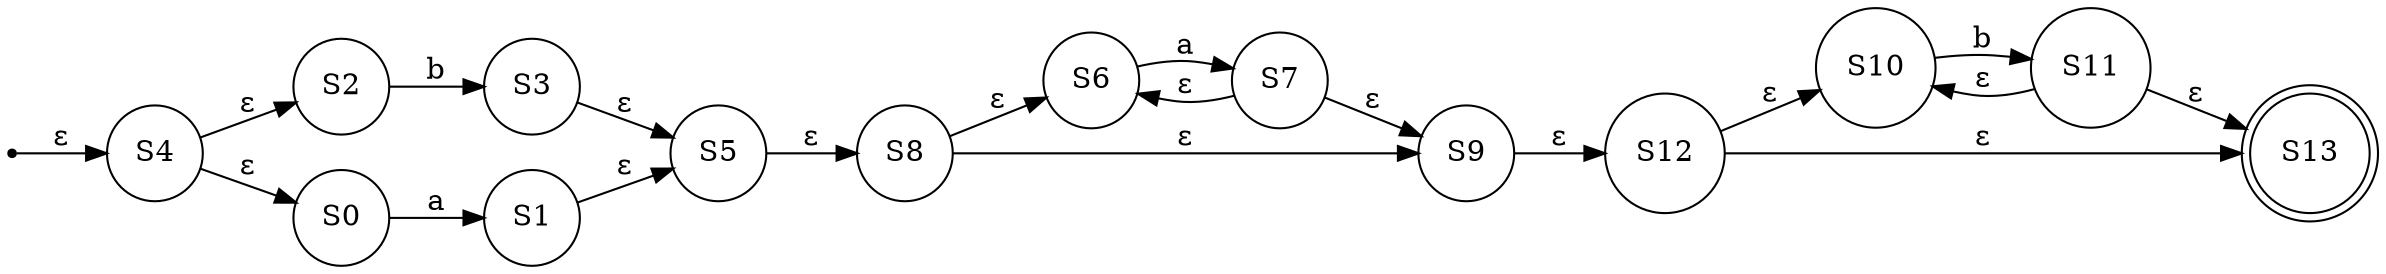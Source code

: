 digraph AFN{
node [shape=circle];
rankdir=LR;
init [label="", shape=point];
S1 [label="S1"];
S2 [label="S2"];
S3 [label="S3"];
S4 [label="S4"];
S5 [label="S5"];
S6 [label="S6"];
S7 [label="S7"];
S8 [label="S8"];
S9 [label="S9"];
S10 [label="S10"];
S11 [label="S11"];
S12 [label="S12"];
S13[shape=doublecircle] [label="S13"];
S0->S1[label="a"];
S1->S5[label="ε"];
S2->S3[label="b"];
S3->S5[label="ε"];
init->S4[label="ε"];
S4->S0[label="ε"];
S4->S2[label="ε"];
S5->S8[label="ε"];
S6->S7[label="a"];
S7->S6[label="ε"];
S7->S9[label="ε"];
S8->S9[label="ε"];
S8->S6[label="ε"];
S9->S12[label="ε"];
S10->S11[label="b"];
S11->S10[label="ε"];
S11->S13[label="ε"];
S12->S13[label="ε"];
S12->S10[label="ε"];
}
